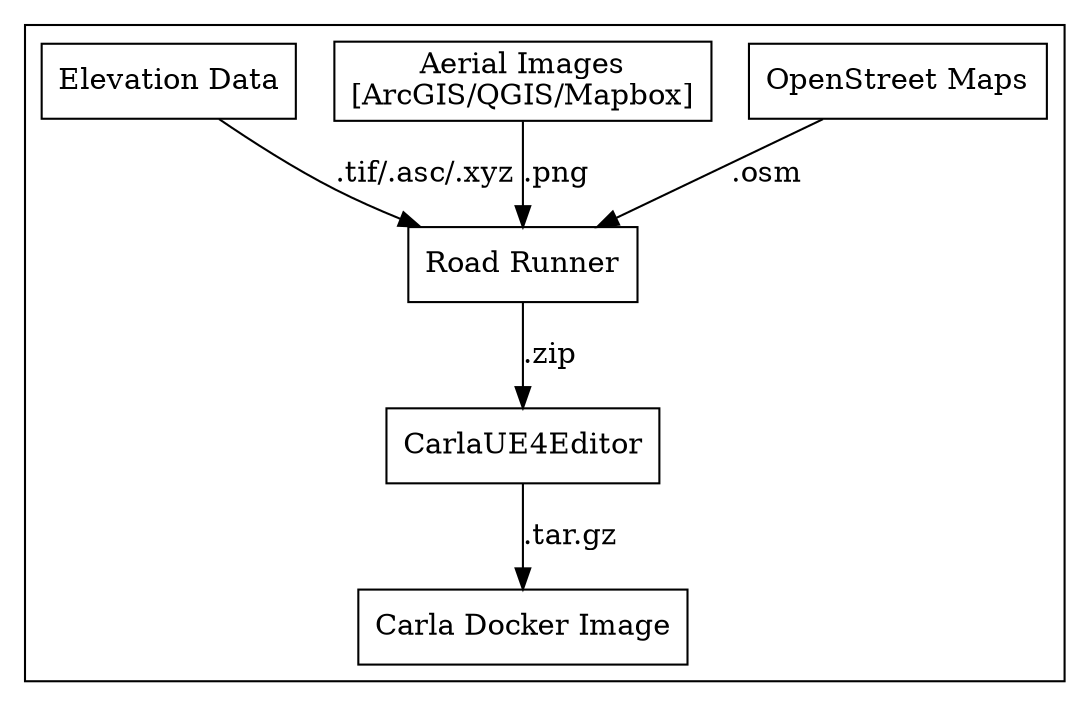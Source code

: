 digraph diagram {
  node [shape=box];
  rankdir=TB;

  subgraph cluster_0 {
    label="";

    box1 [label="OpenStreet Maps"];
    box2 [label="Aerial Images\n[ArcGIS/QGIS/Mapbox]"];
    box3 [label="Elevation Data"];
    box4 [label="Road Runner"];
    box5 [label="CarlaUE4Editor"];
    box6 [label="Carla Docker Image"];

    box1 -> box4 [label=".osm"];
    box2 -> box4 [label=".png"];
    box3 -> box4 [label=".tif/.asc/.xyz"];
    box4 -> box5 [label=".zip"];
    box5 -> box6 [label=".tar.gz"]
  }
}

